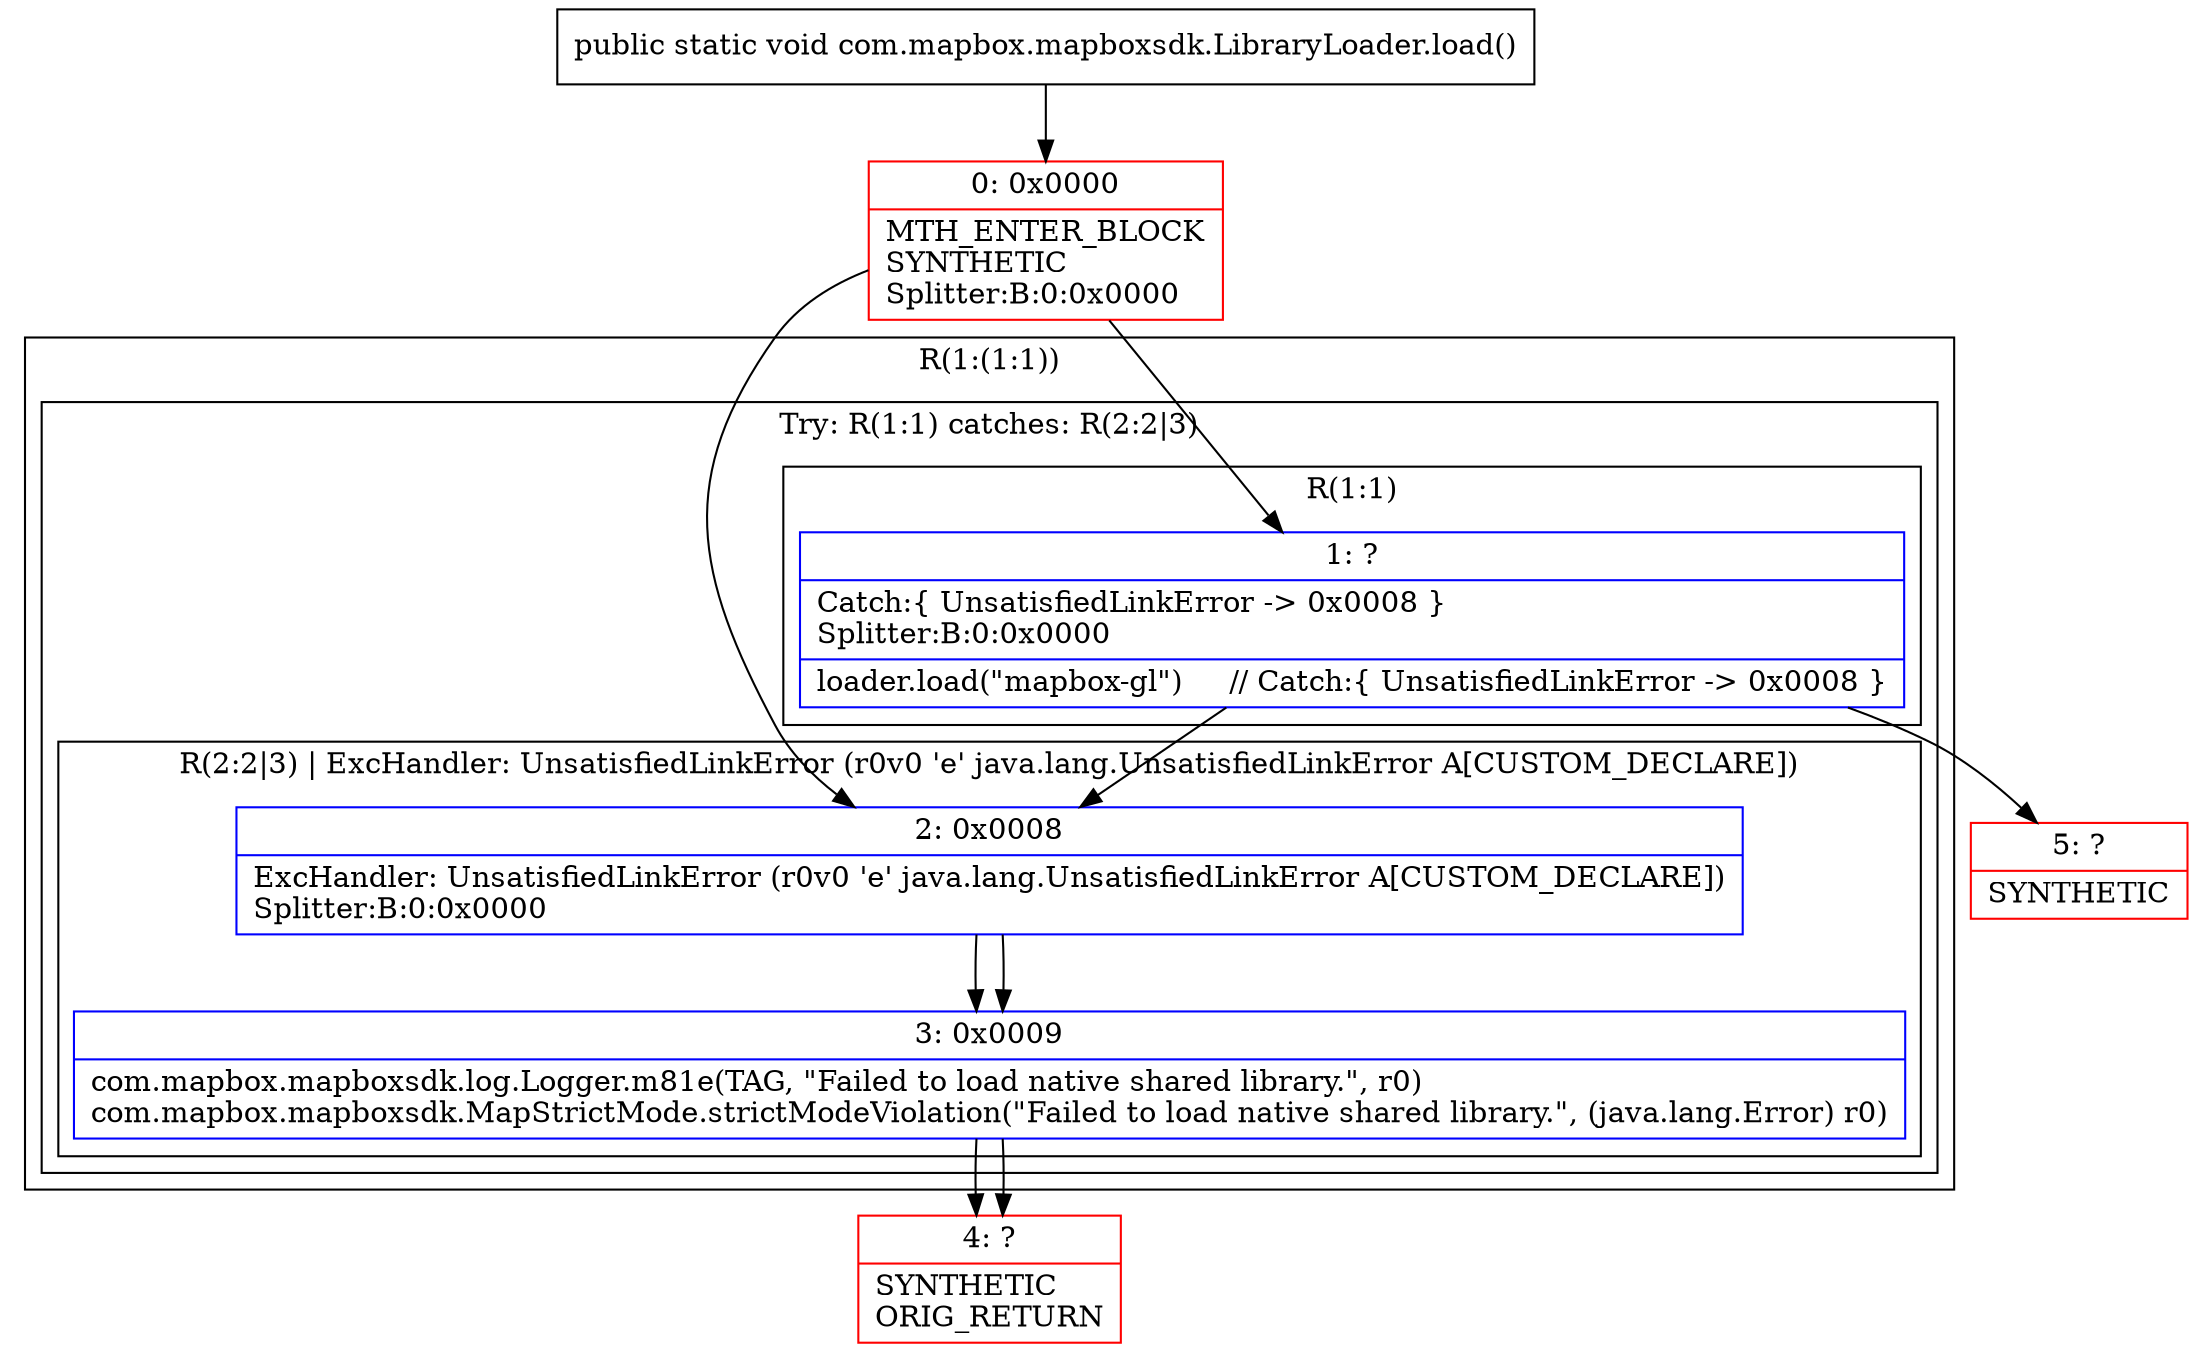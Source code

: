 digraph "CFG forcom.mapbox.mapboxsdk.LibraryLoader.load()V" {
subgraph cluster_Region_1412610011 {
label = "R(1:(1:1))";
node [shape=record,color=blue];
subgraph cluster_TryCatchRegion_1205401910 {
label = "Try: R(1:1) catches: R(2:2|3)";
node [shape=record,color=blue];
subgraph cluster_Region_1730173639 {
label = "R(1:1)";
node [shape=record,color=blue];
Node_1 [shape=record,label="{1\:\ ?|Catch:\{ UnsatisfiedLinkError \-\> 0x0008 \}\lSplitter:B:0:0x0000\l|loader.load(\"mapbox\-gl\")     \/\/ Catch:\{ UnsatisfiedLinkError \-\> 0x0008 \}\l}"];
}
subgraph cluster_Region_319427088 {
label = "R(2:2|3) | ExcHandler: UnsatisfiedLinkError (r0v0 'e' java.lang.UnsatisfiedLinkError A[CUSTOM_DECLARE])\l";
node [shape=record,color=blue];
Node_2 [shape=record,label="{2\:\ 0x0008|ExcHandler: UnsatisfiedLinkError (r0v0 'e' java.lang.UnsatisfiedLinkError A[CUSTOM_DECLARE])\lSplitter:B:0:0x0000\l}"];
Node_3 [shape=record,label="{3\:\ 0x0009|com.mapbox.mapboxsdk.log.Logger.m81e(TAG, \"Failed to load native shared library.\", r0)\lcom.mapbox.mapboxsdk.MapStrictMode.strictModeViolation(\"Failed to load native shared library.\", (java.lang.Error) r0)\l}"];
}
}
}
subgraph cluster_Region_319427088 {
label = "R(2:2|3) | ExcHandler: UnsatisfiedLinkError (r0v0 'e' java.lang.UnsatisfiedLinkError A[CUSTOM_DECLARE])\l";
node [shape=record,color=blue];
Node_2 [shape=record,label="{2\:\ 0x0008|ExcHandler: UnsatisfiedLinkError (r0v0 'e' java.lang.UnsatisfiedLinkError A[CUSTOM_DECLARE])\lSplitter:B:0:0x0000\l}"];
Node_3 [shape=record,label="{3\:\ 0x0009|com.mapbox.mapboxsdk.log.Logger.m81e(TAG, \"Failed to load native shared library.\", r0)\lcom.mapbox.mapboxsdk.MapStrictMode.strictModeViolation(\"Failed to load native shared library.\", (java.lang.Error) r0)\l}"];
}
Node_0 [shape=record,color=red,label="{0\:\ 0x0000|MTH_ENTER_BLOCK\lSYNTHETIC\lSplitter:B:0:0x0000\l}"];
Node_4 [shape=record,color=red,label="{4\:\ ?|SYNTHETIC\lORIG_RETURN\l}"];
Node_5 [shape=record,color=red,label="{5\:\ ?|SYNTHETIC\l}"];
MethodNode[shape=record,label="{public static void com.mapbox.mapboxsdk.LibraryLoader.load() }"];
MethodNode -> Node_0;
Node_1 -> Node_2;
Node_1 -> Node_5;
Node_2 -> Node_3;
Node_3 -> Node_4;
Node_2 -> Node_3;
Node_3 -> Node_4;
Node_0 -> Node_1;
Node_0 -> Node_2;
}

